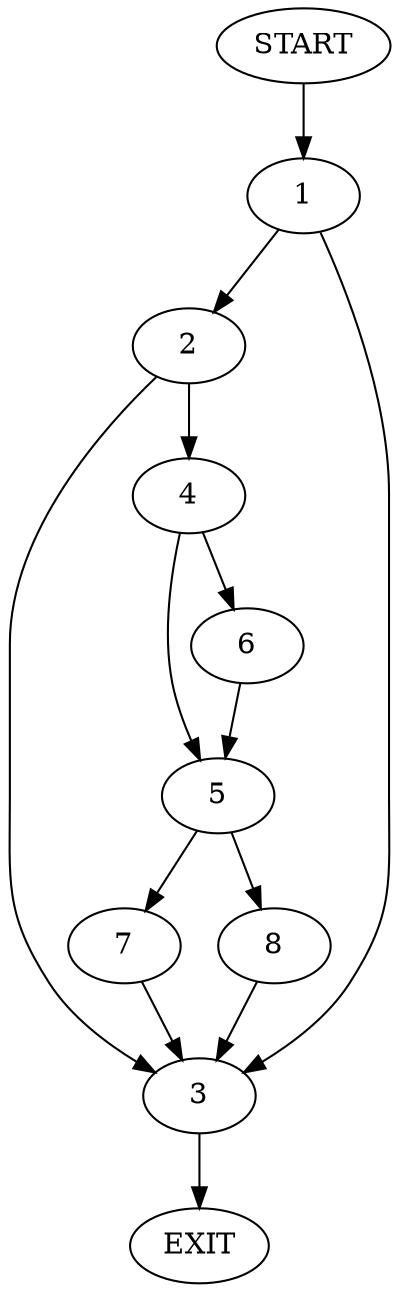 digraph {
0 [label="START"]
9 [label="EXIT"]
0 -> 1
1 -> 2
1 -> 3
2 -> 4
2 -> 3
3 -> 9
4 -> 5
4 -> 6
5 -> 7
5 -> 8
6 -> 5
7 -> 3
8 -> 3
}
